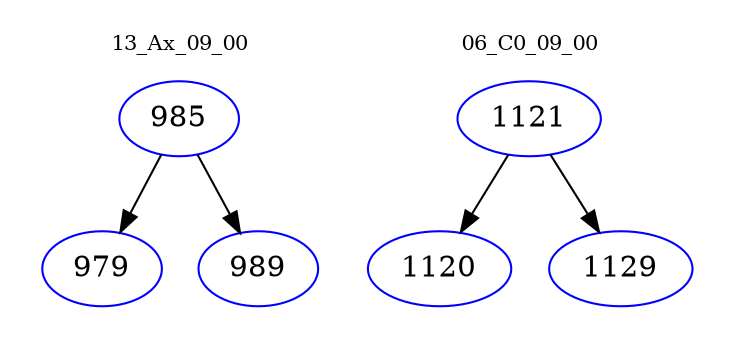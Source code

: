 digraph{
subgraph cluster_0 {
color = white
label = "13_Ax_09_00";
fontsize=10;
T0_985 [label="985", color="blue"]
T0_985 -> T0_979 [color="black"]
T0_979 [label="979", color="blue"]
T0_985 -> T0_989 [color="black"]
T0_989 [label="989", color="blue"]
}
subgraph cluster_1 {
color = white
label = "06_C0_09_00";
fontsize=10;
T1_1121 [label="1121", color="blue"]
T1_1121 -> T1_1120 [color="black"]
T1_1120 [label="1120", color="blue"]
T1_1121 -> T1_1129 [color="black"]
T1_1129 [label="1129", color="blue"]
}
}
